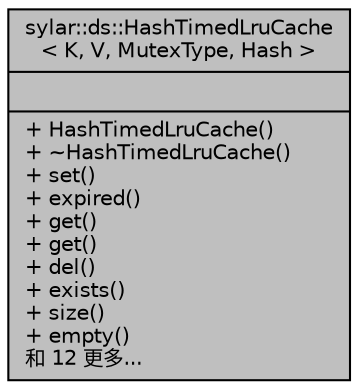 digraph "sylar::ds::HashTimedLruCache&lt; K, V, MutexType, Hash &gt;"
{
 // LATEX_PDF_SIZE
  edge [fontname="Helvetica",fontsize="10",labelfontname="Helvetica",labelfontsize="10"];
  node [fontname="Helvetica",fontsize="10",shape=record];
  Node1 [label="{sylar::ds::HashTimedLruCache\l\< K, V, MutexType, Hash \>\n||+ HashTimedLruCache()\l+ ~HashTimedLruCache()\l+ set()\l+ expired()\l+ get()\l+ get()\l+ del()\l+ exists()\l+ size()\l+ empty()\l和 12 更多...\l}",height=0.2,width=0.4,color="black", fillcolor="grey75", style="filled", fontcolor="black",tooltip=" "];
}

